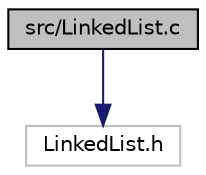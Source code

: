 digraph "src/LinkedList.c"
{
 // LATEX_PDF_SIZE
  edge [fontname="Helvetica",fontsize="10",labelfontname="Helvetica",labelfontsize="10"];
  node [fontname="Helvetica",fontsize="10",shape=record];
  Node1 [label="src/LinkedList.c",height=0.2,width=0.4,color="black", fillcolor="grey75", style="filled", fontcolor="black",tooltip="This is a static library implementing LinkedList data structure.It consist of 14 APIs performing vari..."];
  Node1 -> Node2 [color="midnightblue",fontsize="10",style="solid",fontname="Helvetica"];
  Node2 [label="LinkedList.h",height=0.2,width=0.4,color="grey75", fillcolor="white", style="filled",tooltip=" "];
}
